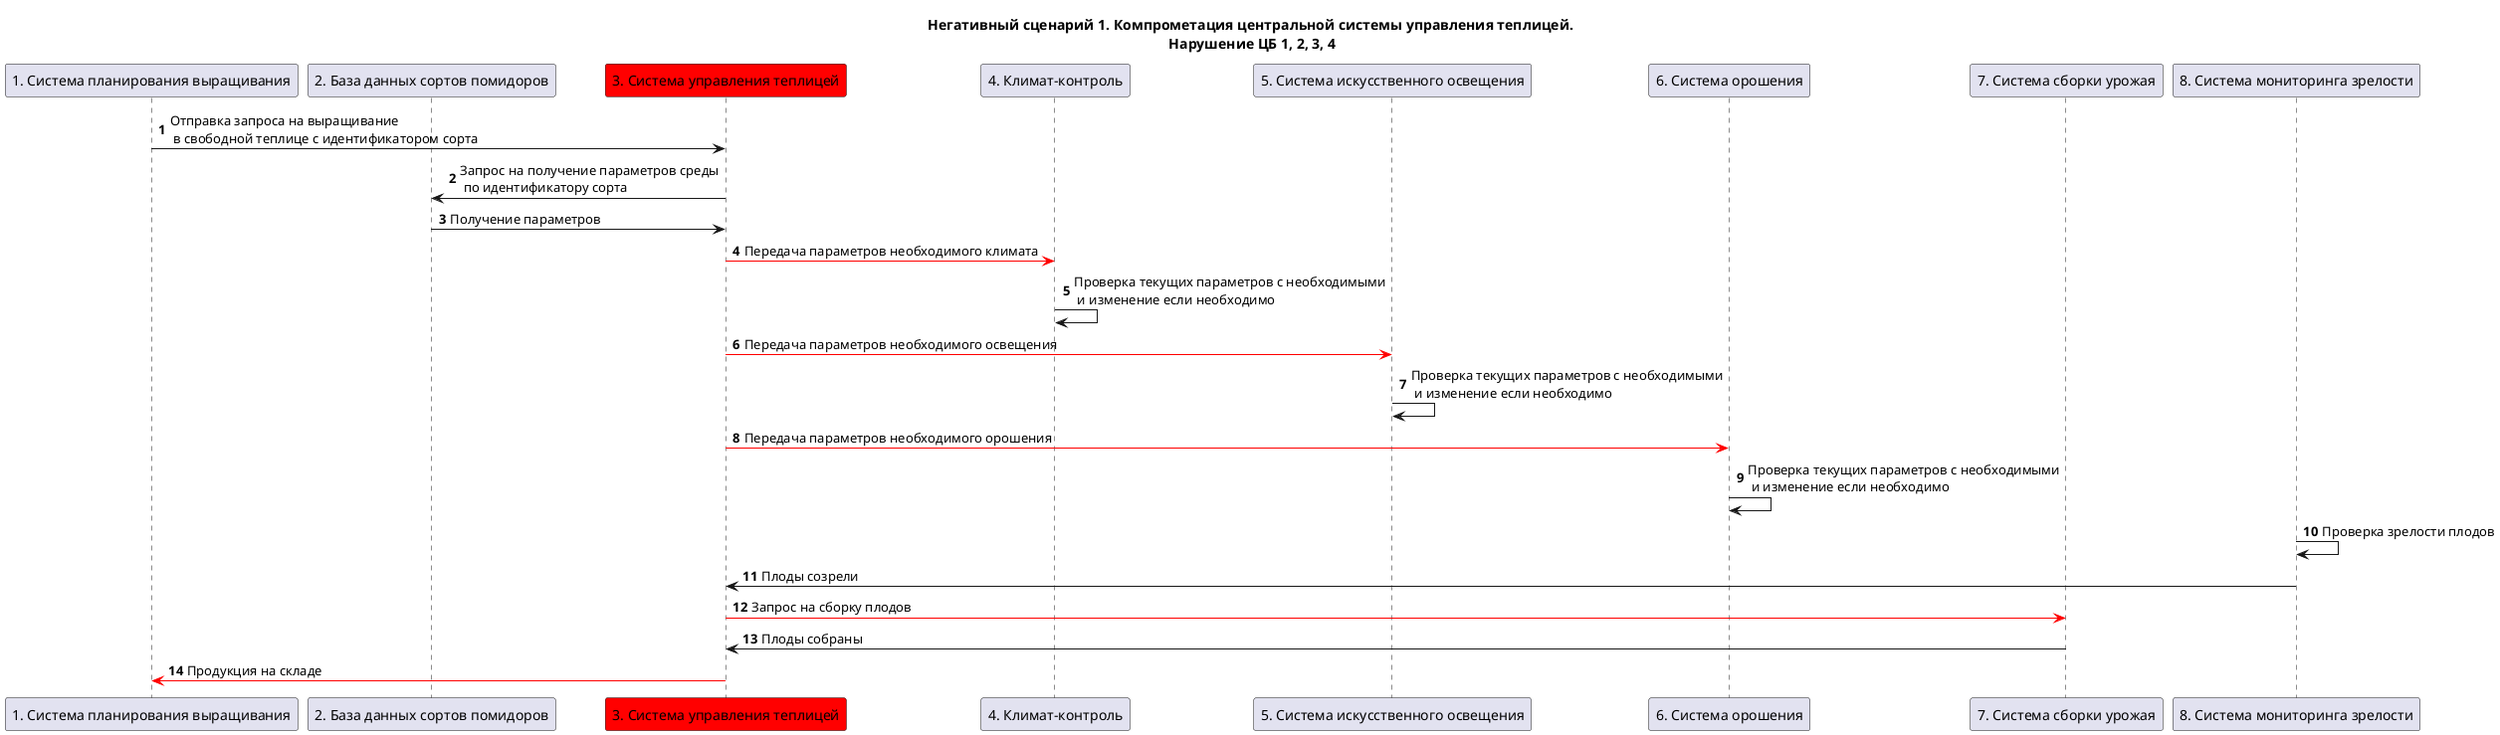 @startuml "usecases"

title "Негативный сценарий 1. Компрометация центральной системы управления теплицей.\n Нарушение ЦБ 1, 2, 3, 4"

participant "1. Система планирования выращивания" as growing_manager_system
participant "2. База данных сортов помидоров" as tomato_db
participant "3. Система управления теплицей" as greenhouse_manager_system #red
participant "4. Климат-контроль" as climate_control
participant "5. Система искусственного освещения" as lighting_system
participant "6. Система орошения" as irrigation_system
participant "7. Система сборки урожая" as harvest_system
participant "8. Система мониторинга зрелости" as maturity_monitoring_system

autonumber

growing_manager_system -> greenhouse_manager_system: Отправка запроса на выращивание\n в свободной теплице с идентификатором сорта

greenhouse_manager_system -> tomato_db: Запрос на получение параметров среды\n по идентификатору сорта
tomato_db -> greenhouse_manager_system: Получение параметров

greenhouse_manager_system -[#red]> climate_control: Передача параметров необходимого климата
climate_control -> climate_control: Проверка текущих параметров с необходимыми\n и изменение если необходимо

greenhouse_manager_system -[#red]> lighting_system: Передача параметров необходимого освещения
lighting_system -> lighting_system: Проверка текущих параметров с необходимыми\n и изменение если необходимо

greenhouse_manager_system -[#red]> irrigation_system: Передача параметров необходимого орошения
irrigation_system -> irrigation_system: Проверка текущих параметров с необходимыми\n и изменение если необходимо

maturity_monitoring_system -> maturity_monitoring_system: Проверка зрелости плодов
maturity_monitoring_system -> greenhouse_manager_system: Плоды созрели

greenhouse_manager_system -[#red]> harvest_system: Запрос на сборку плодов
harvest_system -> greenhouse_manager_system: Плоды собраны

greenhouse_manager_system -[#red]> growing_manager_system: Продукция на складе

@enduml
